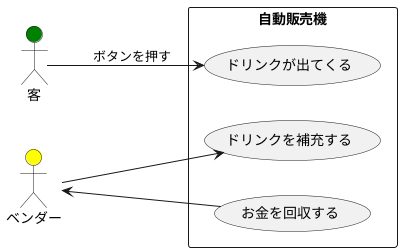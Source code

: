 @startuml 自販機ユースケース図
left to right direction
actor 客 #Green
actor ベンダー #Yellow
rectangle 自動販売機{
    usecase ドリンクを補充する
    usecase お金を回収する
    usecase ドリンクが出てくる
}
客-->ドリンクが出てくる:ボタンを押す
お金を回収する-->ベンダー
ベンダー-->ドリンクを補充する
@enduml